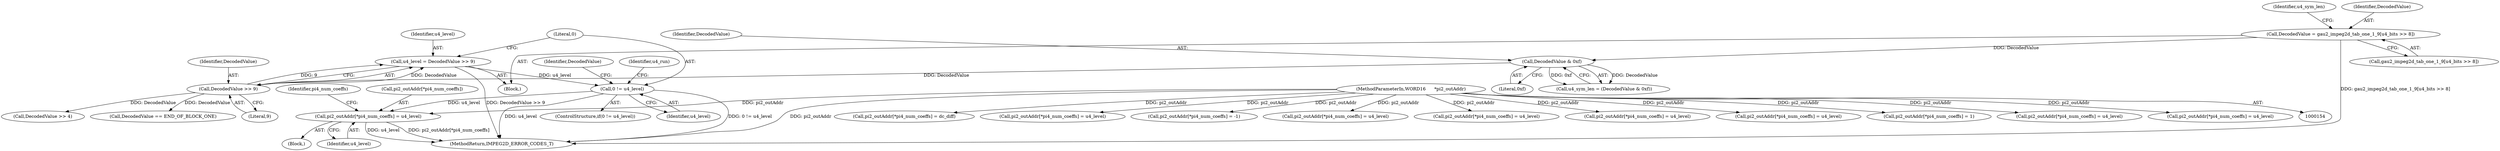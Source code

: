 digraph "0_Android_227c1f829127405e21dab1664393050c652ef71e@array" {
"1000482" [label="(Call,pi2_outAddr[*pi4_num_coeffs] = u4_level)"];
"1000454" [label="(Call,0 != u4_level)"];
"1000448" [label="(Call,u4_level = DecodedValue >> 9)"];
"1000450" [label="(Call,DecodedValue >> 9)"];
"1000445" [label="(Call,DecodedValue & 0xf)"];
"1000436" [label="(Call,DecodedValue = gau2_impeg2d_tab_one_1_9[u4_bits >> 8])"];
"1000156" [label="(MethodParameterIn,WORD16      *pi2_outAddr)"];
"1000436" [label="(Call,DecodedValue = gau2_impeg2d_tab_one_1_9[u4_bits >> 8])"];
"1000490" [label="(Identifier,pi4_num_coeffs)"];
"1000452" [label="(Literal,9)"];
"1000305" [label="(Call,pi2_outAddr[*pi4_num_coeffs] = dc_diff)"];
"1000592" [label="(Call,pi2_outAddr[*pi4_num_coeffs] = u4_level)"];
"1000482" [label="(Call,pi2_outAddr[*pi4_num_coeffs] = u4_level)"];
"1000450" [label="(Call,DecodedValue >> 9)"];
"1000494" [label="(Call,DecodedValue == END_OF_BLOCK_ONE)"];
"1000483" [label="(Call,pi2_outAddr[*pi4_num_coeffs])"];
"1000156" [label="(MethodParameterIn,WORD16      *pi2_outAddr)"];
"1000451" [label="(Identifier,DecodedValue)"];
"1000449" [label="(Identifier,u4_level)"];
"1000443" [label="(Call,u4_sym_len = (DecodedValue & 0xf))"];
"1000349" [label="(Call,pi2_outAddr[*pi4_num_coeffs] = -1)"];
"1000919" [label="(Call,pi2_outAddr[*pi4_num_coeffs] = u4_level)"];
"1000978" [label="(Call,pi2_outAddr[*pi4_num_coeffs] = u4_level)"];
"1001048" [label="(Call,pi2_outAddr[*pi4_num_coeffs] = u4_level)"];
"1000446" [label="(Identifier,DecodedValue)"];
"1000651" [label="(Call,pi2_outAddr[*pi4_num_coeffs] = u4_level)"];
"1000448" [label="(Call,u4_level = DecodedValue >> 9)"];
"1000438" [label="(Call,gau2_impeg2d_tab_one_1_9[u4_bits >> 8])"];
"1000358" [label="(Call,pi2_outAddr[*pi4_num_coeffs] = 1)"];
"1000461" [label="(Call,DecodedValue >> 4)"];
"1000417" [label="(Block,)"];
"1001092" [label="(MethodReturn,IMPEG2D_ERROR_CODES_T)"];
"1000453" [label="(ControlStructure,if(0 != u4_level))"];
"1000721" [label="(Call,pi2_outAddr[*pi4_num_coeffs] = u4_level)"];
"1000444" [label="(Identifier,u4_sym_len)"];
"1000457" [label="(Block,)"];
"1000454" [label="(Call,0 != u4_level)"];
"1000437" [label="(Identifier,DecodedValue)"];
"1000455" [label="(Literal,0)"];
"1000445" [label="(Call,DecodedValue & 0xf)"];
"1000459" [label="(Identifier,u4_run)"];
"1000822" [label="(Call,pi2_outAddr[*pi4_num_coeffs] = u4_level)"];
"1000487" [label="(Identifier,u4_level)"];
"1000456" [label="(Identifier,u4_level)"];
"1000495" [label="(Identifier,DecodedValue)"];
"1000447" [label="(Literal,0xf)"];
"1000482" -> "1000457"  [label="AST: "];
"1000482" -> "1000487"  [label="CFG: "];
"1000483" -> "1000482"  [label="AST: "];
"1000487" -> "1000482"  [label="AST: "];
"1000490" -> "1000482"  [label="CFG: "];
"1000482" -> "1001092"  [label="DDG: pi2_outAddr[*pi4_num_coeffs]"];
"1000482" -> "1001092"  [label="DDG: u4_level"];
"1000454" -> "1000482"  [label="DDG: u4_level"];
"1000156" -> "1000482"  [label="DDG: pi2_outAddr"];
"1000454" -> "1000453"  [label="AST: "];
"1000454" -> "1000456"  [label="CFG: "];
"1000455" -> "1000454"  [label="AST: "];
"1000456" -> "1000454"  [label="AST: "];
"1000459" -> "1000454"  [label="CFG: "];
"1000495" -> "1000454"  [label="CFG: "];
"1000454" -> "1001092"  [label="DDG: 0 != u4_level"];
"1000454" -> "1001092"  [label="DDG: u4_level"];
"1000448" -> "1000454"  [label="DDG: u4_level"];
"1000448" -> "1000417"  [label="AST: "];
"1000448" -> "1000450"  [label="CFG: "];
"1000449" -> "1000448"  [label="AST: "];
"1000450" -> "1000448"  [label="AST: "];
"1000455" -> "1000448"  [label="CFG: "];
"1000448" -> "1001092"  [label="DDG: DecodedValue >> 9"];
"1000450" -> "1000448"  [label="DDG: DecodedValue"];
"1000450" -> "1000448"  [label="DDG: 9"];
"1000450" -> "1000452"  [label="CFG: "];
"1000451" -> "1000450"  [label="AST: "];
"1000452" -> "1000450"  [label="AST: "];
"1000445" -> "1000450"  [label="DDG: DecodedValue"];
"1000450" -> "1000461"  [label="DDG: DecodedValue"];
"1000450" -> "1000494"  [label="DDG: DecodedValue"];
"1000445" -> "1000443"  [label="AST: "];
"1000445" -> "1000447"  [label="CFG: "];
"1000446" -> "1000445"  [label="AST: "];
"1000447" -> "1000445"  [label="AST: "];
"1000443" -> "1000445"  [label="CFG: "];
"1000445" -> "1000443"  [label="DDG: DecodedValue"];
"1000445" -> "1000443"  [label="DDG: 0xf"];
"1000436" -> "1000445"  [label="DDG: DecodedValue"];
"1000436" -> "1000417"  [label="AST: "];
"1000436" -> "1000438"  [label="CFG: "];
"1000437" -> "1000436"  [label="AST: "];
"1000438" -> "1000436"  [label="AST: "];
"1000444" -> "1000436"  [label="CFG: "];
"1000436" -> "1001092"  [label="DDG: gau2_impeg2d_tab_one_1_9[u4_bits >> 8]"];
"1000156" -> "1000154"  [label="AST: "];
"1000156" -> "1001092"  [label="DDG: pi2_outAddr"];
"1000156" -> "1000305"  [label="DDG: pi2_outAddr"];
"1000156" -> "1000349"  [label="DDG: pi2_outAddr"];
"1000156" -> "1000358"  [label="DDG: pi2_outAddr"];
"1000156" -> "1000592"  [label="DDG: pi2_outAddr"];
"1000156" -> "1000651"  [label="DDG: pi2_outAddr"];
"1000156" -> "1000721"  [label="DDG: pi2_outAddr"];
"1000156" -> "1000822"  [label="DDG: pi2_outAddr"];
"1000156" -> "1000919"  [label="DDG: pi2_outAddr"];
"1000156" -> "1000978"  [label="DDG: pi2_outAddr"];
"1000156" -> "1001048"  [label="DDG: pi2_outAddr"];
}
